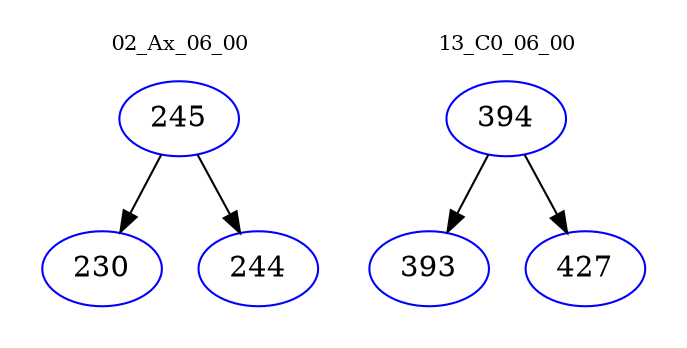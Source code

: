 digraph{
subgraph cluster_0 {
color = white
label = "02_Ax_06_00";
fontsize=10;
T0_245 [label="245", color="blue"]
T0_245 -> T0_230 [color="black"]
T0_230 [label="230", color="blue"]
T0_245 -> T0_244 [color="black"]
T0_244 [label="244", color="blue"]
}
subgraph cluster_1 {
color = white
label = "13_C0_06_00";
fontsize=10;
T1_394 [label="394", color="blue"]
T1_394 -> T1_393 [color="black"]
T1_393 [label="393", color="blue"]
T1_394 -> T1_427 [color="black"]
T1_427 [label="427", color="blue"]
}
}
